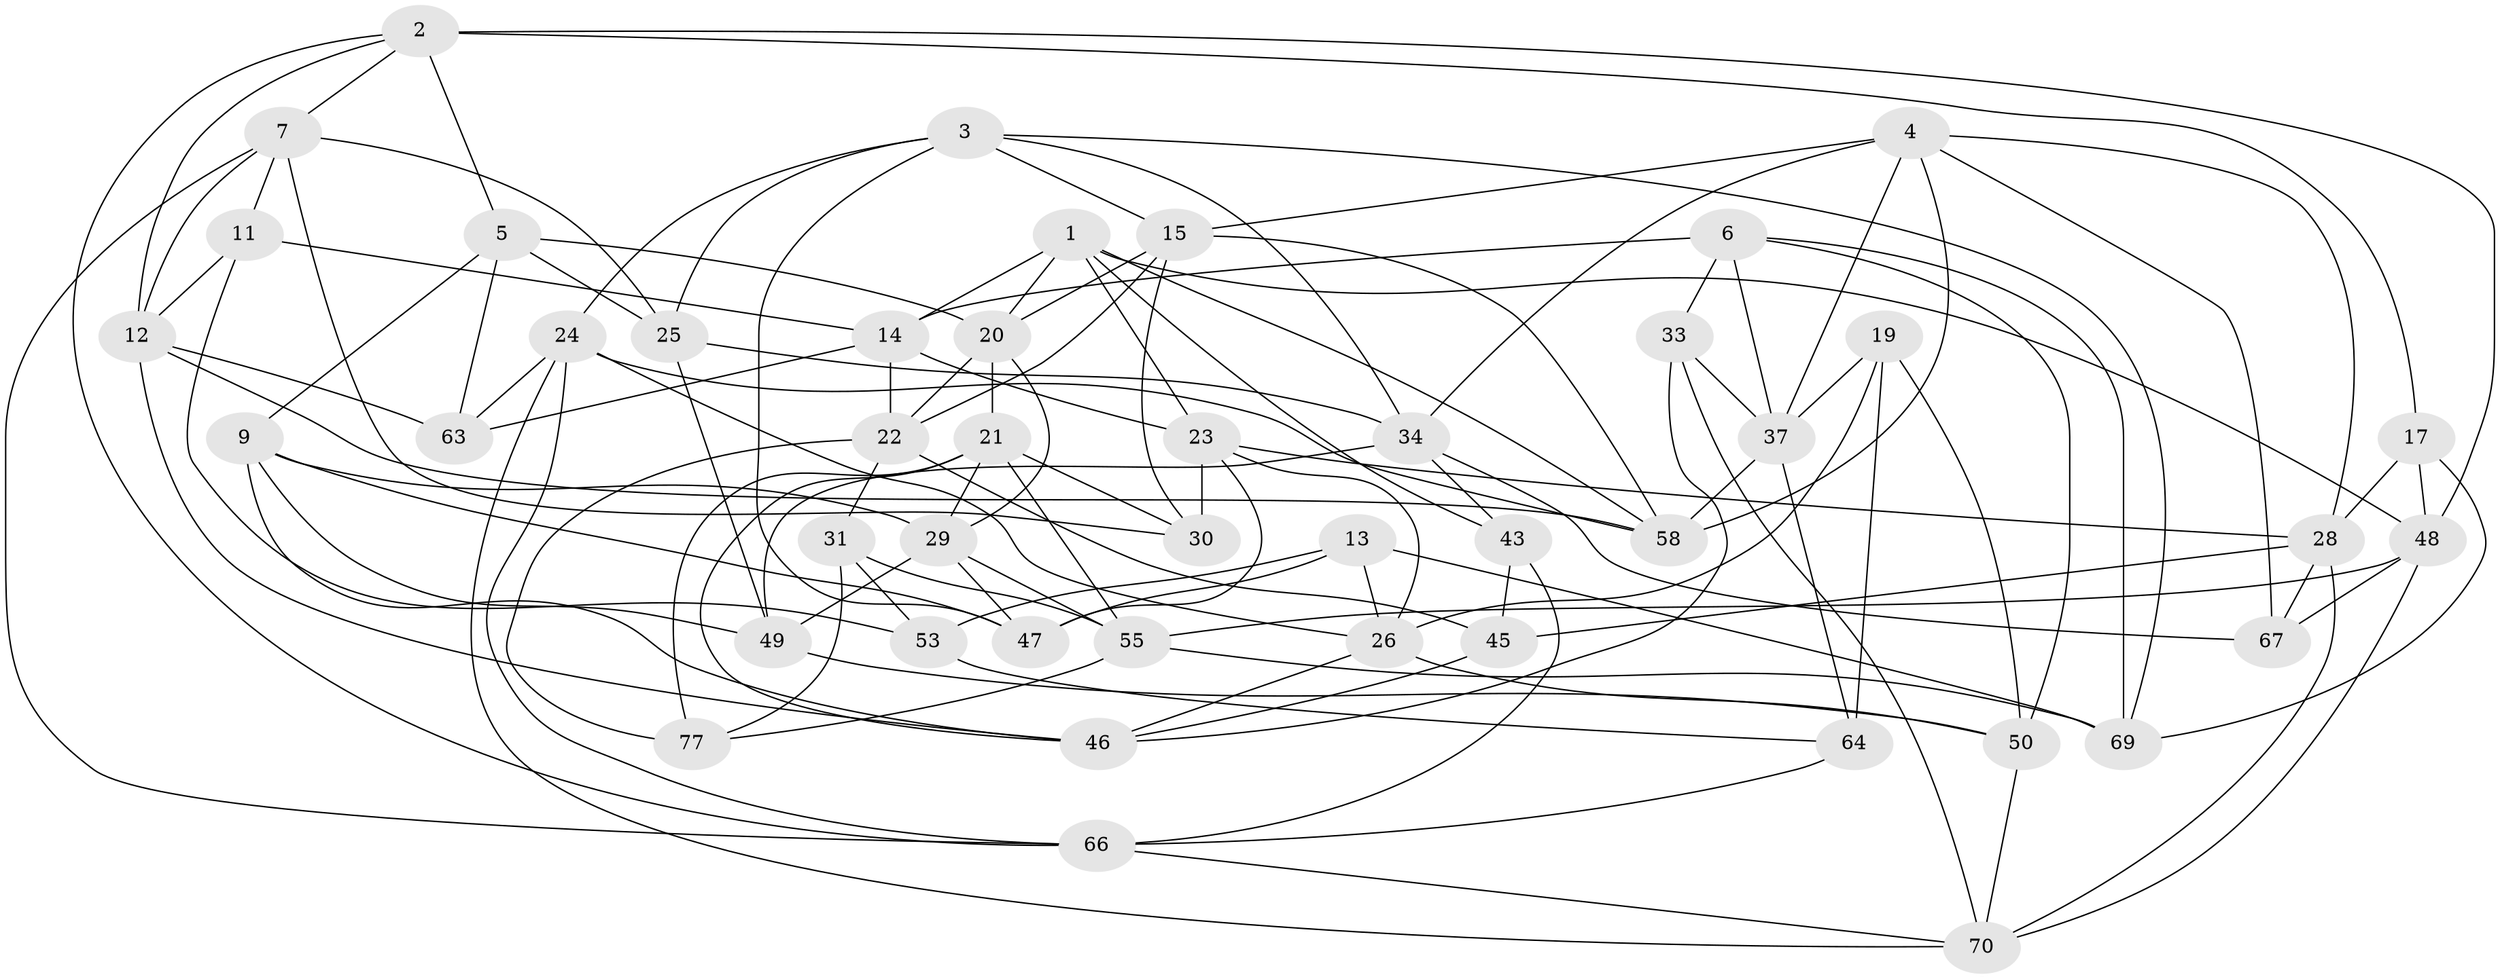 // Generated by graph-tools (version 1.1) at 2025/52/02/27/25 19:52:27]
// undirected, 46 vertices, 120 edges
graph export_dot {
graph [start="1"]
  node [color=gray90,style=filled];
  1 [super="+38"];
  2 [super="+10"];
  3 [super="+18"];
  4 [super="+42"];
  5 [super="+8"];
  6 [super="+27"];
  7 [super="+52"];
  9 [super="+54"];
  11;
  12 [super="+32"];
  13;
  14 [super="+16"];
  15 [super="+59"];
  17;
  19;
  20 [super="+72"];
  21 [super="+61"];
  22 [super="+39"];
  23 [super="+36"];
  24 [super="+35"];
  25 [super="+41"];
  26 [super="+68"];
  28 [super="+65"];
  29 [super="+78"];
  30;
  31;
  33;
  34 [super="+40"];
  37 [super="+44"];
  43;
  45;
  46 [super="+57"];
  47 [super="+51"];
  48 [super="+60"];
  49 [super="+56"];
  50 [super="+75"];
  53;
  55 [super="+73"];
  58 [super="+62"];
  63;
  64;
  66 [super="+76"];
  67;
  69 [super="+74"];
  70 [super="+71"];
  77;
  1 -- 20;
  1 -- 23;
  1 -- 48;
  1 -- 58;
  1 -- 43;
  1 -- 14;
  2 -- 48;
  2 -- 17;
  2 -- 7;
  2 -- 66;
  2 -- 12;
  2 -- 5;
  3 -- 24;
  3 -- 15;
  3 -- 34;
  3 -- 25;
  3 -- 69;
  3 -- 47;
  4 -- 58;
  4 -- 37;
  4 -- 34;
  4 -- 67;
  4 -- 28;
  4 -- 15;
  5 -- 63;
  5 -- 20;
  5 -- 9;
  5 -- 25 [weight=2];
  6 -- 69 [weight=2];
  6 -- 37;
  6 -- 33;
  6 -- 50;
  6 -- 14;
  7 -- 11;
  7 -- 12;
  7 -- 25;
  7 -- 66;
  7 -- 30;
  9 -- 49;
  9 -- 46;
  9 -- 29;
  9 -- 47 [weight=2];
  11 -- 53;
  11 -- 12;
  11 -- 14;
  12 -- 63;
  12 -- 46;
  12 -- 58;
  13 -- 53;
  13 -- 69;
  13 -- 26;
  13 -- 47;
  14 -- 22;
  14 -- 63;
  14 -- 23;
  15 -- 22;
  15 -- 20;
  15 -- 30;
  15 -- 58;
  17 -- 69;
  17 -- 28;
  17 -- 48;
  19 -- 26;
  19 -- 64;
  19 -- 37;
  19 -- 50;
  20 -- 21;
  20 -- 22;
  20 -- 29;
  21 -- 29;
  21 -- 77;
  21 -- 30;
  21 -- 46;
  21 -- 55;
  22 -- 77;
  22 -- 45;
  22 -- 31;
  23 -- 47;
  23 -- 28;
  23 -- 30;
  23 -- 26;
  24 -- 66;
  24 -- 63;
  24 -- 26;
  24 -- 70;
  24 -- 58;
  25 -- 49;
  25 -- 34;
  26 -- 50;
  26 -- 46;
  28 -- 67;
  28 -- 45;
  28 -- 70;
  29 -- 47;
  29 -- 55;
  29 -- 49;
  31 -- 53;
  31 -- 77;
  31 -- 55;
  33 -- 37;
  33 -- 70;
  33 -- 46;
  34 -- 43;
  34 -- 67;
  34 -- 49;
  37 -- 64;
  37 -- 58;
  43 -- 45;
  43 -- 66;
  45 -- 46;
  48 -- 67;
  48 -- 55;
  48 -- 70;
  49 -- 50 [weight=2];
  50 -- 70;
  53 -- 64;
  55 -- 77;
  55 -- 69;
  64 -- 66;
  66 -- 70;
}
